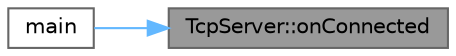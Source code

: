 digraph "TcpServer::onConnected"
{
 // LATEX_PDF_SIZE
  bgcolor="transparent";
  edge [fontname=Helvetica,fontsize=10,labelfontname=Helvetica,labelfontsize=10];
  node [fontname=Helvetica,fontsize=10,shape=box,height=0.2,width=0.4];
  rankdir="RL";
  Node1 [id="Node000001",label="TcpServer::onConnected",height=0.2,width=0.4,color="gray40", fillcolor="grey60", style="filled", fontcolor="black",tooltip="Sets the callback function to be called when a new connection is established."];
  Node1 -> Node2 [id="edge1_Node000001_Node000002",dir="back",color="steelblue1",style="solid",tooltip=" "];
  Node2 [id="Node000002",label="main",height=0.2,width=0.4,color="grey40", fillcolor="white", style="filled",URL="$OCEngine_8cpp.html#a0ddf1224851353fc92bfbff6f499fa97",tooltip=" "];
}
